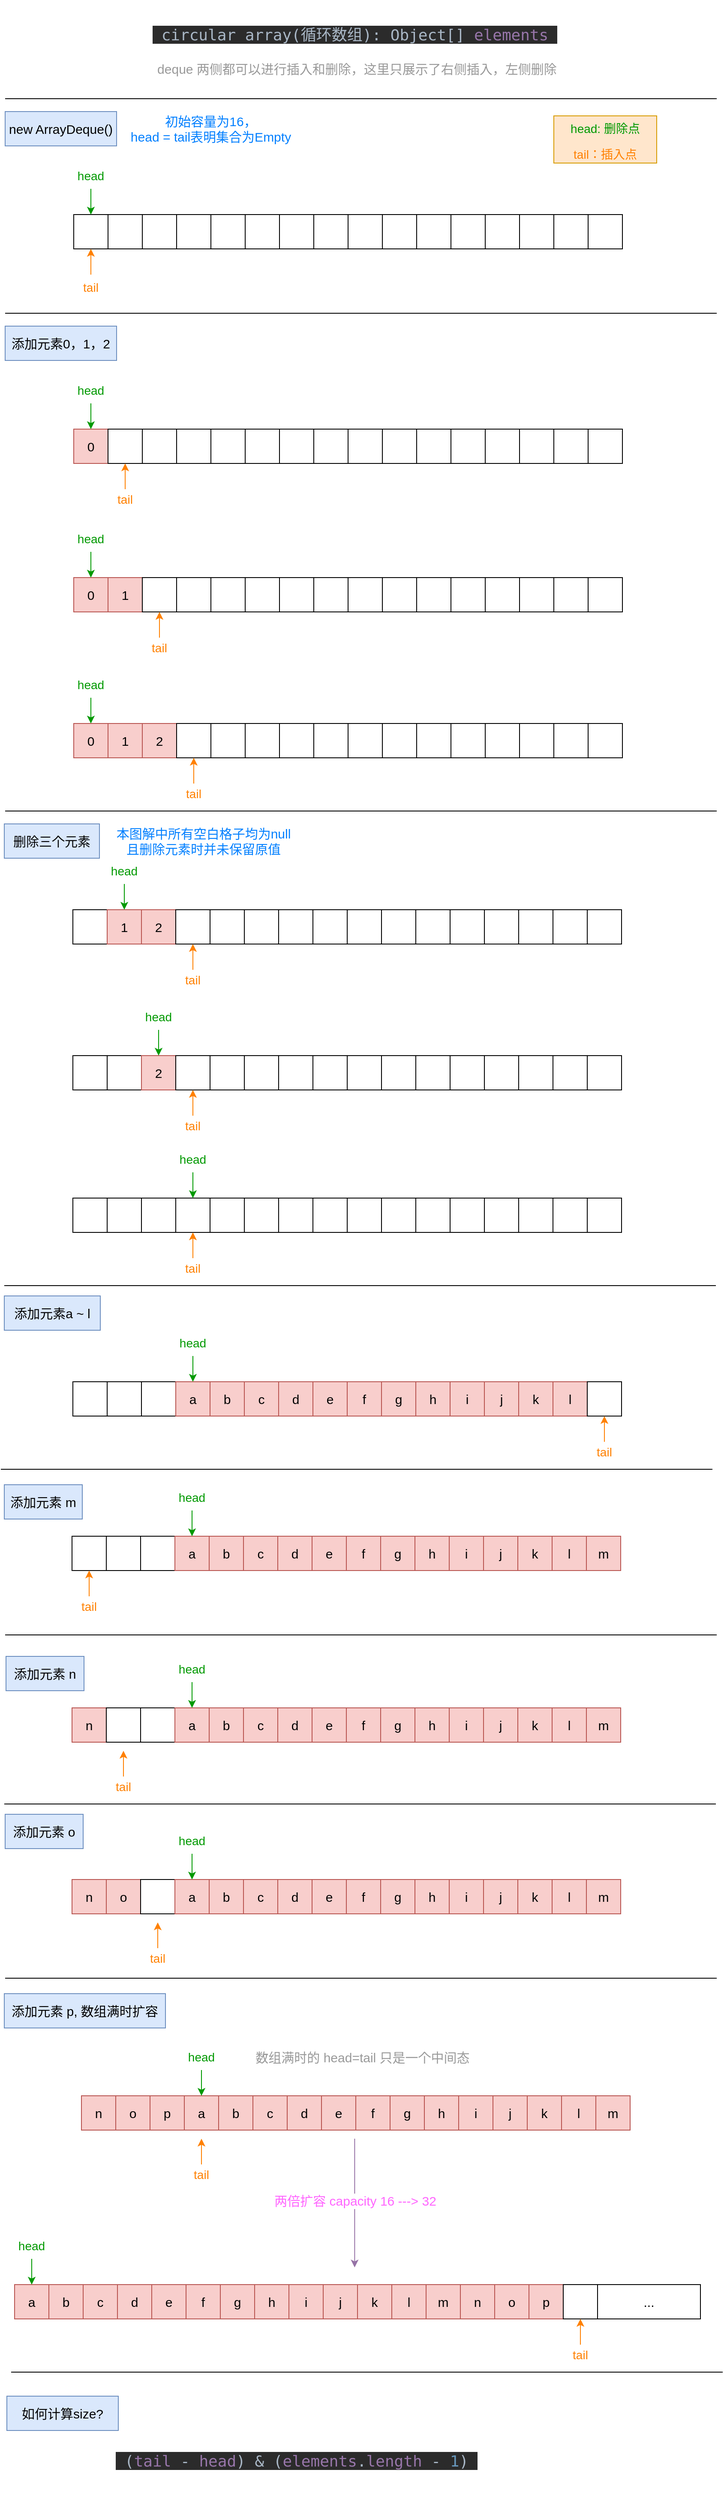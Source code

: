 <mxfile>
    <diagram id="H_KzIprwaXjR-_fSG_8s" name="Page-1">
        <mxGraphModel dx="2962" dy="2304" grid="0" gridSize="10" guides="1" tooltips="1" connect="1" arrows="1" fold="1" page="0" pageScale="1" pageWidth="850" pageHeight="1100" background="#ffffff" math="0" shadow="0">
            <root>
                <mxCell id="0"/>
                <mxCell id="1" parent="0"/>
                <mxCell id="34" value="" style="rounded=0;whiteSpace=wrap;html=1;fontSize=15;fillColor=#ffe6cc;strokeColor=#d79b00;" parent="1" vertex="1">
                    <mxGeometry x="-200" y="-995" width="120" height="55" as="geometry"/>
                </mxCell>
                <mxCell id="4" value="&lt;pre style=&quot;background-color: rgb(43, 43, 43); color: rgb(169, 183, 198); font-family: &amp;quot;JetBrains Mono&amp;quot;, monospace; font-size: 18px;&quot;&gt; circular array(循环数组): Object[] &lt;span style=&quot;color: rgb(152, 118, 170); font-size: 18px;&quot;&gt;elements &lt;/span&gt;&lt;/pre&gt;" style="text;html=1;strokeColor=none;fillColor=none;align=center;verticalAlign=middle;whiteSpace=wrap;rounded=0;fontSize=18;" parent="1" vertex="1">
                    <mxGeometry x="-692" y="-1110" width="520" height="40" as="geometry"/>
                </mxCell>
                <mxCell id="5" value="" style="line;strokeWidth=1;html=1;strokeColor=none;" parent="1" vertex="1">
                    <mxGeometry x="-841" y="-1130" width="830" height="10" as="geometry"/>
                </mxCell>
                <mxCell id="6" value="" style="line;strokeWidth=1;html=1;" parent="1" vertex="1">
                    <mxGeometry x="-840" y="-1020" width="830" height="10" as="geometry"/>
                </mxCell>
                <mxCell id="7" value="new ArrayDeque()" style="rounded=0;whiteSpace=wrap;html=1;fontSize=15;fillColor=#dae8fc;strokeColor=#6c8ebf;" parent="1" vertex="1">
                    <mxGeometry x="-840" y="-1000" width="130" height="40" as="geometry"/>
                </mxCell>
                <mxCell id="8" value="" style="whiteSpace=wrap;html=1;aspect=fixed;fontSize=15;" parent="1" vertex="1">
                    <mxGeometry x="-760" y="-880" width="40" height="40" as="geometry"/>
                </mxCell>
                <mxCell id="9" value="" style="whiteSpace=wrap;html=1;aspect=fixed;fontSize=15;" parent="1" vertex="1">
                    <mxGeometry x="-720" y="-880" width="40" height="40" as="geometry"/>
                </mxCell>
                <mxCell id="10" value="" style="whiteSpace=wrap;html=1;aspect=fixed;fontSize=15;" parent="1" vertex="1">
                    <mxGeometry x="-680" y="-880" width="40" height="40" as="geometry"/>
                </mxCell>
                <mxCell id="11" value="" style="whiteSpace=wrap;html=1;aspect=fixed;fontSize=15;" parent="1" vertex="1">
                    <mxGeometry x="-640" y="-880" width="40" height="40" as="geometry"/>
                </mxCell>
                <mxCell id="12" value="" style="whiteSpace=wrap;html=1;aspect=fixed;fontSize=15;" parent="1" vertex="1">
                    <mxGeometry x="-600" y="-880" width="40" height="40" as="geometry"/>
                </mxCell>
                <mxCell id="13" value="" style="whiteSpace=wrap;html=1;aspect=fixed;fontSize=15;" parent="1" vertex="1">
                    <mxGeometry x="-560" y="-880" width="40" height="40" as="geometry"/>
                </mxCell>
                <mxCell id="14" value="" style="whiteSpace=wrap;html=1;aspect=fixed;fontSize=15;" parent="1" vertex="1">
                    <mxGeometry x="-520" y="-880" width="40" height="40" as="geometry"/>
                </mxCell>
                <mxCell id="15" value="" style="whiteSpace=wrap;html=1;aspect=fixed;fontSize=15;" parent="1" vertex="1">
                    <mxGeometry x="-480" y="-880" width="40" height="40" as="geometry"/>
                </mxCell>
                <mxCell id="16" value="" style="whiteSpace=wrap;html=1;aspect=fixed;fontSize=15;" parent="1" vertex="1">
                    <mxGeometry x="-440" y="-880" width="40" height="40" as="geometry"/>
                </mxCell>
                <mxCell id="17" value="" style="whiteSpace=wrap;html=1;aspect=fixed;fontSize=15;" parent="1" vertex="1">
                    <mxGeometry x="-400" y="-880" width="40" height="40" as="geometry"/>
                </mxCell>
                <mxCell id="18" value="" style="whiteSpace=wrap;html=1;aspect=fixed;fontSize=15;" parent="1" vertex="1">
                    <mxGeometry x="-360" y="-880" width="40" height="40" as="geometry"/>
                </mxCell>
                <mxCell id="19" value="" style="whiteSpace=wrap;html=1;aspect=fixed;fontSize=15;" parent="1" vertex="1">
                    <mxGeometry x="-320" y="-880" width="40" height="40" as="geometry"/>
                </mxCell>
                <mxCell id="20" value="" style="whiteSpace=wrap;html=1;aspect=fixed;fontSize=15;" parent="1" vertex="1">
                    <mxGeometry x="-280" y="-880" width="40" height="40" as="geometry"/>
                </mxCell>
                <mxCell id="21" value="" style="whiteSpace=wrap;html=1;aspect=fixed;fontSize=15;" parent="1" vertex="1">
                    <mxGeometry x="-240" y="-880" width="40" height="40" as="geometry"/>
                </mxCell>
                <mxCell id="22" value="" style="whiteSpace=wrap;html=1;aspect=fixed;fontSize=15;" parent="1" vertex="1">
                    <mxGeometry x="-200" y="-880" width="40" height="40" as="geometry"/>
                </mxCell>
                <mxCell id="23" value="" style="whiteSpace=wrap;html=1;aspect=fixed;fontSize=15;" parent="1" vertex="1">
                    <mxGeometry x="-160" y="-880" width="40" height="40" as="geometry"/>
                </mxCell>
                <mxCell id="27" style="edgeStyle=none;html=1;exitX=0.5;exitY=1;exitDx=0;exitDy=0;entryX=0.5;entryY=0;entryDx=0;entryDy=0;fontSize=15;fontColor=#007FFF;strokeColor=#009900;" parent="1" source="24" target="8" edge="1">
                    <mxGeometry relative="1" as="geometry"/>
                </mxCell>
                <mxCell id="24" value="head" style="text;html=1;align=center;verticalAlign=middle;whiteSpace=wrap;rounded=0;fontSize=14;fontColor=#009900;" parent="1" vertex="1">
                    <mxGeometry x="-770" y="-940" width="60" height="30" as="geometry"/>
                </mxCell>
                <mxCell id="26" value="初始容量为16，&lt;br&gt;head = tail表明集合为Empty" style="text;html=1;strokeColor=none;fillColor=none;align=center;verticalAlign=middle;whiteSpace=wrap;rounded=0;fontSize=15;fontColor=#007FFF;" parent="1" vertex="1">
                    <mxGeometry x="-700" y="-1000" width="200" height="40" as="geometry"/>
                </mxCell>
                <mxCell id="29" style="edgeStyle=none;html=1;exitX=0.5;exitY=0;exitDx=0;exitDy=0;entryX=0.5;entryY=1;entryDx=0;entryDy=0;strokeColor=#FF8000;fontSize=15;fontColor=#FF8000;" parent="1" source="28" target="8" edge="1">
                    <mxGeometry relative="1" as="geometry"/>
                </mxCell>
                <mxCell id="28" value="tail" style="text;html=1;align=center;verticalAlign=middle;whiteSpace=wrap;rounded=0;fontSize=14;fontColor=#FF8000;" parent="1" vertex="1">
                    <mxGeometry x="-770" y="-810" width="60" height="30" as="geometry"/>
                </mxCell>
                <mxCell id="30" value="head: 删除点" style="text;html=1;align=center;verticalAlign=middle;whiteSpace=wrap;rounded=0;fontSize=14;fontColor=#009900;" parent="1" vertex="1">
                    <mxGeometry x="-200" y="-995" width="120" height="30" as="geometry"/>
                </mxCell>
                <mxCell id="31" value="tail：插入点" style="text;html=1;align=center;verticalAlign=middle;whiteSpace=wrap;rounded=0;fontSize=14;fontColor=#FF8000;" parent="1" vertex="1">
                    <mxGeometry x="-200" y="-965" width="120" height="30" as="geometry"/>
                </mxCell>
                <mxCell id="35" value="" style="line;strokeWidth=1;html=1;" parent="1" vertex="1">
                    <mxGeometry x="-840" y="-770" width="830" height="10" as="geometry"/>
                </mxCell>
                <mxCell id="36" value="添加元素0，1，2" style="rounded=0;whiteSpace=wrap;html=1;fontSize=15;fillColor=#dae8fc;strokeColor=#6c8ebf;" parent="1" vertex="1">
                    <mxGeometry x="-840" y="-750" width="130" height="40" as="geometry"/>
                </mxCell>
                <mxCell id="56" value="0" style="whiteSpace=wrap;html=1;aspect=fixed;fontSize=15;fillColor=#f8cecc;strokeColor=#b85450;" parent="1" vertex="1">
                    <mxGeometry x="-760" y="-630" width="40" height="40" as="geometry"/>
                </mxCell>
                <mxCell id="57" value="" style="whiteSpace=wrap;html=1;aspect=fixed;fontSize=15;" parent="1" vertex="1">
                    <mxGeometry x="-720" y="-630" width="40" height="40" as="geometry"/>
                </mxCell>
                <mxCell id="58" value="" style="whiteSpace=wrap;html=1;aspect=fixed;fontSize=15;" parent="1" vertex="1">
                    <mxGeometry x="-680" y="-630" width="40" height="40" as="geometry"/>
                </mxCell>
                <mxCell id="59" value="" style="whiteSpace=wrap;html=1;aspect=fixed;fontSize=15;" parent="1" vertex="1">
                    <mxGeometry x="-640" y="-630" width="40" height="40" as="geometry"/>
                </mxCell>
                <mxCell id="60" value="" style="whiteSpace=wrap;html=1;aspect=fixed;fontSize=15;" parent="1" vertex="1">
                    <mxGeometry x="-600" y="-630" width="40" height="40" as="geometry"/>
                </mxCell>
                <mxCell id="61" value="" style="whiteSpace=wrap;html=1;aspect=fixed;fontSize=15;" parent="1" vertex="1">
                    <mxGeometry x="-560" y="-630" width="40" height="40" as="geometry"/>
                </mxCell>
                <mxCell id="62" value="" style="whiteSpace=wrap;html=1;aspect=fixed;fontSize=15;" parent="1" vertex="1">
                    <mxGeometry x="-520" y="-630" width="40" height="40" as="geometry"/>
                </mxCell>
                <mxCell id="63" value="" style="whiteSpace=wrap;html=1;aspect=fixed;fontSize=15;" parent="1" vertex="1">
                    <mxGeometry x="-480" y="-630" width="40" height="40" as="geometry"/>
                </mxCell>
                <mxCell id="64" value="" style="whiteSpace=wrap;html=1;aspect=fixed;fontSize=15;" parent="1" vertex="1">
                    <mxGeometry x="-440" y="-630" width="40" height="40" as="geometry"/>
                </mxCell>
                <mxCell id="65" value="" style="whiteSpace=wrap;html=1;aspect=fixed;fontSize=15;" parent="1" vertex="1">
                    <mxGeometry x="-400" y="-630" width="40" height="40" as="geometry"/>
                </mxCell>
                <mxCell id="66" value="" style="whiteSpace=wrap;html=1;aspect=fixed;fontSize=15;" parent="1" vertex="1">
                    <mxGeometry x="-360" y="-630" width="40" height="40" as="geometry"/>
                </mxCell>
                <mxCell id="67" value="" style="whiteSpace=wrap;html=1;aspect=fixed;fontSize=15;" parent="1" vertex="1">
                    <mxGeometry x="-320" y="-630" width="40" height="40" as="geometry"/>
                </mxCell>
                <mxCell id="68" value="" style="whiteSpace=wrap;html=1;aspect=fixed;fontSize=15;" parent="1" vertex="1">
                    <mxGeometry x="-280" y="-630" width="40" height="40" as="geometry"/>
                </mxCell>
                <mxCell id="69" value="" style="whiteSpace=wrap;html=1;aspect=fixed;fontSize=15;" parent="1" vertex="1">
                    <mxGeometry x="-240" y="-630" width="40" height="40" as="geometry"/>
                </mxCell>
                <mxCell id="70" value="" style="whiteSpace=wrap;html=1;aspect=fixed;fontSize=15;" parent="1" vertex="1">
                    <mxGeometry x="-200" y="-630" width="40" height="40" as="geometry"/>
                </mxCell>
                <mxCell id="71" value="" style="whiteSpace=wrap;html=1;aspect=fixed;fontSize=15;" parent="1" vertex="1">
                    <mxGeometry x="-160" y="-630" width="40" height="40" as="geometry"/>
                </mxCell>
                <mxCell id="72" style="edgeStyle=none;html=1;exitX=0.5;exitY=1;exitDx=0;exitDy=0;entryX=0.5;entryY=0;entryDx=0;entryDy=0;fontSize=15;fontColor=#007FFF;strokeColor=#009900;" parent="1" source="73" target="56" edge="1">
                    <mxGeometry relative="1" as="geometry"/>
                </mxCell>
                <mxCell id="73" value="head" style="text;html=1;align=center;verticalAlign=middle;whiteSpace=wrap;rounded=0;fontSize=14;fontColor=#009900;" parent="1" vertex="1">
                    <mxGeometry x="-770" y="-690" width="60" height="30" as="geometry"/>
                </mxCell>
                <mxCell id="76" value="0" style="whiteSpace=wrap;html=1;aspect=fixed;fontSize=15;fillColor=#f8cecc;strokeColor=#b85450;" parent="1" vertex="1">
                    <mxGeometry x="-760" y="-457" width="40" height="40" as="geometry"/>
                </mxCell>
                <mxCell id="77" value="1" style="whiteSpace=wrap;html=1;aspect=fixed;fontSize=15;fillColor=#f8cecc;strokeColor=#b85450;" parent="1" vertex="1">
                    <mxGeometry x="-720" y="-457" width="40" height="40" as="geometry"/>
                </mxCell>
                <mxCell id="78" value="" style="whiteSpace=wrap;html=1;aspect=fixed;fontSize=15;" parent="1" vertex="1">
                    <mxGeometry x="-680" y="-457" width="40" height="40" as="geometry"/>
                </mxCell>
                <mxCell id="79" value="" style="whiteSpace=wrap;html=1;aspect=fixed;fontSize=15;" parent="1" vertex="1">
                    <mxGeometry x="-640" y="-457" width="40" height="40" as="geometry"/>
                </mxCell>
                <mxCell id="80" value="" style="whiteSpace=wrap;html=1;aspect=fixed;fontSize=15;" parent="1" vertex="1">
                    <mxGeometry x="-600" y="-457" width="40" height="40" as="geometry"/>
                </mxCell>
                <mxCell id="81" value="" style="whiteSpace=wrap;html=1;aspect=fixed;fontSize=15;" parent="1" vertex="1">
                    <mxGeometry x="-560" y="-457" width="40" height="40" as="geometry"/>
                </mxCell>
                <mxCell id="82" value="" style="whiteSpace=wrap;html=1;aspect=fixed;fontSize=15;" parent="1" vertex="1">
                    <mxGeometry x="-520" y="-457" width="40" height="40" as="geometry"/>
                </mxCell>
                <mxCell id="83" value="" style="whiteSpace=wrap;html=1;aspect=fixed;fontSize=15;" parent="1" vertex="1">
                    <mxGeometry x="-480" y="-457" width="40" height="40" as="geometry"/>
                </mxCell>
                <mxCell id="84" value="" style="whiteSpace=wrap;html=1;aspect=fixed;fontSize=15;" parent="1" vertex="1">
                    <mxGeometry x="-440" y="-457" width="40" height="40" as="geometry"/>
                </mxCell>
                <mxCell id="85" value="" style="whiteSpace=wrap;html=1;aspect=fixed;fontSize=15;" parent="1" vertex="1">
                    <mxGeometry x="-400" y="-457" width="40" height="40" as="geometry"/>
                </mxCell>
                <mxCell id="86" value="" style="whiteSpace=wrap;html=1;aspect=fixed;fontSize=15;" parent="1" vertex="1">
                    <mxGeometry x="-360" y="-457" width="40" height="40" as="geometry"/>
                </mxCell>
                <mxCell id="87" value="" style="whiteSpace=wrap;html=1;aspect=fixed;fontSize=15;" parent="1" vertex="1">
                    <mxGeometry x="-320" y="-457" width="40" height="40" as="geometry"/>
                </mxCell>
                <mxCell id="88" value="" style="whiteSpace=wrap;html=1;aspect=fixed;fontSize=15;" parent="1" vertex="1">
                    <mxGeometry x="-280" y="-457" width="40" height="40" as="geometry"/>
                </mxCell>
                <mxCell id="89" value="" style="whiteSpace=wrap;html=1;aspect=fixed;fontSize=15;" parent="1" vertex="1">
                    <mxGeometry x="-240" y="-457" width="40" height="40" as="geometry"/>
                </mxCell>
                <mxCell id="90" value="" style="whiteSpace=wrap;html=1;aspect=fixed;fontSize=15;" parent="1" vertex="1">
                    <mxGeometry x="-200" y="-457" width="40" height="40" as="geometry"/>
                </mxCell>
                <mxCell id="91" value="" style="whiteSpace=wrap;html=1;aspect=fixed;fontSize=15;" parent="1" vertex="1">
                    <mxGeometry x="-160" y="-457" width="40" height="40" as="geometry"/>
                </mxCell>
                <mxCell id="92" style="edgeStyle=none;html=1;exitX=0.5;exitY=1;exitDx=0;exitDy=0;entryX=0.5;entryY=0;entryDx=0;entryDy=0;fontSize=15;fontColor=#007FFF;strokeColor=#009900;" parent="1" source="93" target="76" edge="1">
                    <mxGeometry relative="1" as="geometry"/>
                </mxCell>
                <mxCell id="93" value="head" style="text;html=1;align=center;verticalAlign=middle;whiteSpace=wrap;rounded=0;fontSize=14;fontColor=#009900;" parent="1" vertex="1">
                    <mxGeometry x="-770" y="-517" width="60" height="30" as="geometry"/>
                </mxCell>
                <mxCell id="96" value="0" style="whiteSpace=wrap;html=1;aspect=fixed;fontSize=15;fillColor=#f8cecc;strokeColor=#b85450;" parent="1" vertex="1">
                    <mxGeometry x="-760" y="-287" width="40" height="40" as="geometry"/>
                </mxCell>
                <mxCell id="97" value="1" style="whiteSpace=wrap;html=1;aspect=fixed;fontSize=15;fillColor=#f8cecc;strokeColor=#b85450;" parent="1" vertex="1">
                    <mxGeometry x="-720" y="-287" width="40" height="40" as="geometry"/>
                </mxCell>
                <mxCell id="98" value="2" style="whiteSpace=wrap;html=1;aspect=fixed;fontSize=15;fillColor=#f8cecc;strokeColor=#b85450;" parent="1" vertex="1">
                    <mxGeometry x="-680" y="-287" width="40" height="40" as="geometry"/>
                </mxCell>
                <mxCell id="99" value="" style="whiteSpace=wrap;html=1;aspect=fixed;fontSize=15;" parent="1" vertex="1">
                    <mxGeometry x="-640" y="-287" width="40" height="40" as="geometry"/>
                </mxCell>
                <mxCell id="100" value="" style="whiteSpace=wrap;html=1;aspect=fixed;fontSize=15;" parent="1" vertex="1">
                    <mxGeometry x="-600" y="-287" width="40" height="40" as="geometry"/>
                </mxCell>
                <mxCell id="101" value="" style="whiteSpace=wrap;html=1;aspect=fixed;fontSize=15;" parent="1" vertex="1">
                    <mxGeometry x="-560" y="-287" width="40" height="40" as="geometry"/>
                </mxCell>
                <mxCell id="102" value="" style="whiteSpace=wrap;html=1;aspect=fixed;fontSize=15;" parent="1" vertex="1">
                    <mxGeometry x="-520" y="-287" width="40" height="40" as="geometry"/>
                </mxCell>
                <mxCell id="103" value="" style="whiteSpace=wrap;html=1;aspect=fixed;fontSize=15;" parent="1" vertex="1">
                    <mxGeometry x="-480" y="-287" width="40" height="40" as="geometry"/>
                </mxCell>
                <mxCell id="104" value="" style="whiteSpace=wrap;html=1;aspect=fixed;fontSize=15;" parent="1" vertex="1">
                    <mxGeometry x="-440" y="-287" width="40" height="40" as="geometry"/>
                </mxCell>
                <mxCell id="105" value="" style="whiteSpace=wrap;html=1;aspect=fixed;fontSize=15;" parent="1" vertex="1">
                    <mxGeometry x="-400" y="-287" width="40" height="40" as="geometry"/>
                </mxCell>
                <mxCell id="106" value="" style="whiteSpace=wrap;html=1;aspect=fixed;fontSize=15;" parent="1" vertex="1">
                    <mxGeometry x="-360" y="-287" width="40" height="40" as="geometry"/>
                </mxCell>
                <mxCell id="107" value="" style="whiteSpace=wrap;html=1;aspect=fixed;fontSize=15;" parent="1" vertex="1">
                    <mxGeometry x="-320" y="-287" width="40" height="40" as="geometry"/>
                </mxCell>
                <mxCell id="108" value="" style="whiteSpace=wrap;html=1;aspect=fixed;fontSize=15;" parent="1" vertex="1">
                    <mxGeometry x="-280" y="-287" width="40" height="40" as="geometry"/>
                </mxCell>
                <mxCell id="109" value="" style="whiteSpace=wrap;html=1;aspect=fixed;fontSize=15;" parent="1" vertex="1">
                    <mxGeometry x="-240" y="-287" width="40" height="40" as="geometry"/>
                </mxCell>
                <mxCell id="110" value="" style="whiteSpace=wrap;html=1;aspect=fixed;fontSize=15;" parent="1" vertex="1">
                    <mxGeometry x="-200" y="-287" width="40" height="40" as="geometry"/>
                </mxCell>
                <mxCell id="111" value="" style="whiteSpace=wrap;html=1;aspect=fixed;fontSize=15;" parent="1" vertex="1">
                    <mxGeometry x="-160" y="-287" width="40" height="40" as="geometry"/>
                </mxCell>
                <mxCell id="112" style="edgeStyle=none;html=1;exitX=0.5;exitY=1;exitDx=0;exitDy=0;entryX=0.5;entryY=0;entryDx=0;entryDy=0;fontSize=15;fontColor=#007FFF;strokeColor=#009900;" parent="1" source="113" target="96" edge="1">
                    <mxGeometry relative="1" as="geometry"/>
                </mxCell>
                <mxCell id="113" value="head" style="text;html=1;align=center;verticalAlign=middle;whiteSpace=wrap;rounded=0;fontSize=14;fontColor=#009900;" parent="1" vertex="1">
                    <mxGeometry x="-770" y="-347" width="60" height="30" as="geometry"/>
                </mxCell>
                <mxCell id="114" style="edgeStyle=none;html=1;exitX=0.5;exitY=0;exitDx=0;exitDy=0;entryX=0.5;entryY=1;entryDx=0;entryDy=0;strokeColor=#FF8000;fontSize=15;fontColor=#FF8000;" parent="1" edge="1">
                    <mxGeometry relative="1" as="geometry">
                        <mxPoint x="-620" y="-217.0" as="sourcePoint"/>
                        <mxPoint x="-620" y="-247.0" as="targetPoint"/>
                    </mxGeometry>
                </mxCell>
                <mxCell id="115" value="tail" style="text;html=1;align=center;verticalAlign=middle;whiteSpace=wrap;rounded=0;fontSize=14;fontColor=#FF8000;" parent="1" vertex="1">
                    <mxGeometry x="-650" y="-220" width="60" height="30" as="geometry"/>
                </mxCell>
                <mxCell id="116" style="edgeStyle=none;html=1;exitX=0.5;exitY=0;exitDx=0;exitDy=0;entryX=0.5;entryY=1;entryDx=0;entryDy=0;strokeColor=#FF8000;fontSize=15;fontColor=#FF8000;" parent="1" edge="1">
                    <mxGeometry relative="1" as="geometry">
                        <mxPoint x="-660" y="-387.0" as="sourcePoint"/>
                        <mxPoint x="-660" y="-417.0" as="targetPoint"/>
                    </mxGeometry>
                </mxCell>
                <mxCell id="117" value="tail" style="text;html=1;align=center;verticalAlign=middle;whiteSpace=wrap;rounded=0;fontSize=14;fontColor=#FF8000;" parent="1" vertex="1">
                    <mxGeometry x="-690" y="-390" width="60" height="30" as="geometry"/>
                </mxCell>
                <mxCell id="118" style="edgeStyle=none;html=1;exitX=0.5;exitY=0;exitDx=0;exitDy=0;entryX=0.5;entryY=1;entryDx=0;entryDy=0;strokeColor=#FF8000;fontSize=15;fontColor=#FF8000;" parent="1" edge="1">
                    <mxGeometry relative="1" as="geometry">
                        <mxPoint x="-700" y="-560.0" as="sourcePoint"/>
                        <mxPoint x="-700" y="-590.0" as="targetPoint"/>
                    </mxGeometry>
                </mxCell>
                <mxCell id="119" value="tail" style="text;html=1;align=center;verticalAlign=middle;whiteSpace=wrap;rounded=0;fontSize=14;fontColor=#FF8000;" parent="1" vertex="1">
                    <mxGeometry x="-730" y="-563" width="60" height="30" as="geometry"/>
                </mxCell>
                <mxCell id="120" value="" style="line;strokeWidth=1;html=1;" parent="1" vertex="1">
                    <mxGeometry x="-840" y="-190" width="830" height="10" as="geometry"/>
                </mxCell>
                <mxCell id="122" value="" style="whiteSpace=wrap;html=1;aspect=fixed;fontSize=15;" parent="1" vertex="1">
                    <mxGeometry x="-761" y="-70" width="40" height="40" as="geometry"/>
                </mxCell>
                <mxCell id="123" value="1" style="whiteSpace=wrap;html=1;aspect=fixed;fontSize=15;fillColor=#f8cecc;strokeColor=#b85450;" parent="1" vertex="1">
                    <mxGeometry x="-721" y="-70" width="40" height="40" as="geometry"/>
                </mxCell>
                <mxCell id="124" value="2" style="whiteSpace=wrap;html=1;aspect=fixed;fontSize=15;fillColor=#f8cecc;strokeColor=#b85450;" parent="1" vertex="1">
                    <mxGeometry x="-681" y="-70" width="40" height="40" as="geometry"/>
                </mxCell>
                <mxCell id="125" value="" style="whiteSpace=wrap;html=1;aspect=fixed;fontSize=15;" parent="1" vertex="1">
                    <mxGeometry x="-641" y="-70" width="40" height="40" as="geometry"/>
                </mxCell>
                <mxCell id="126" value="" style="whiteSpace=wrap;html=1;aspect=fixed;fontSize=15;" parent="1" vertex="1">
                    <mxGeometry x="-601" y="-70" width="40" height="40" as="geometry"/>
                </mxCell>
                <mxCell id="127" value="" style="whiteSpace=wrap;html=1;aspect=fixed;fontSize=15;" parent="1" vertex="1">
                    <mxGeometry x="-561" y="-70" width="40" height="40" as="geometry"/>
                </mxCell>
                <mxCell id="128" value="" style="whiteSpace=wrap;html=1;aspect=fixed;fontSize=15;" parent="1" vertex="1">
                    <mxGeometry x="-521" y="-70" width="40" height="40" as="geometry"/>
                </mxCell>
                <mxCell id="129" value="" style="whiteSpace=wrap;html=1;aspect=fixed;fontSize=15;" parent="1" vertex="1">
                    <mxGeometry x="-481" y="-70" width="40" height="40" as="geometry"/>
                </mxCell>
                <mxCell id="130" value="" style="whiteSpace=wrap;html=1;aspect=fixed;fontSize=15;" parent="1" vertex="1">
                    <mxGeometry x="-441" y="-70" width="40" height="40" as="geometry"/>
                </mxCell>
                <mxCell id="131" value="" style="whiteSpace=wrap;html=1;aspect=fixed;fontSize=15;" parent="1" vertex="1">
                    <mxGeometry x="-401" y="-70" width="40" height="40" as="geometry"/>
                </mxCell>
                <mxCell id="132" value="" style="whiteSpace=wrap;html=1;aspect=fixed;fontSize=15;" parent="1" vertex="1">
                    <mxGeometry x="-361" y="-70" width="40" height="40" as="geometry"/>
                </mxCell>
                <mxCell id="133" value="" style="whiteSpace=wrap;html=1;aspect=fixed;fontSize=15;" parent="1" vertex="1">
                    <mxGeometry x="-321" y="-70" width="40" height="40" as="geometry"/>
                </mxCell>
                <mxCell id="134" value="" style="whiteSpace=wrap;html=1;aspect=fixed;fontSize=15;" parent="1" vertex="1">
                    <mxGeometry x="-281" y="-70" width="40" height="40" as="geometry"/>
                </mxCell>
                <mxCell id="135" value="" style="whiteSpace=wrap;html=1;aspect=fixed;fontSize=15;" parent="1" vertex="1">
                    <mxGeometry x="-241" y="-70" width="40" height="40" as="geometry"/>
                </mxCell>
                <mxCell id="136" value="" style="whiteSpace=wrap;html=1;aspect=fixed;fontSize=15;" parent="1" vertex="1">
                    <mxGeometry x="-201" y="-70" width="40" height="40" as="geometry"/>
                </mxCell>
                <mxCell id="137" value="" style="whiteSpace=wrap;html=1;aspect=fixed;fontSize=15;" parent="1" vertex="1">
                    <mxGeometry x="-161" y="-70" width="40" height="40" as="geometry"/>
                </mxCell>
                <mxCell id="138" style="edgeStyle=none;html=1;exitX=0.5;exitY=1;exitDx=0;exitDy=0;entryX=0.5;entryY=0;entryDx=0;entryDy=0;fontSize=15;fontColor=#007FFF;strokeColor=#009900;" parent="1" source="139" edge="1">
                    <mxGeometry relative="1" as="geometry">
                        <mxPoint x="-701" y="-70" as="targetPoint"/>
                    </mxGeometry>
                </mxCell>
                <mxCell id="139" value="head" style="text;html=1;align=center;verticalAlign=middle;whiteSpace=wrap;rounded=0;fontSize=14;fontColor=#009900;" parent="1" vertex="1">
                    <mxGeometry x="-731" y="-130" width="60" height="30" as="geometry"/>
                </mxCell>
                <mxCell id="140" style="edgeStyle=none;html=1;exitX=0.5;exitY=0;exitDx=0;exitDy=0;entryX=0.5;entryY=1;entryDx=0;entryDy=0;strokeColor=#FF8000;fontSize=15;fontColor=#FF8000;" parent="1" edge="1">
                    <mxGeometry relative="1" as="geometry">
                        <mxPoint x="-621" y="-4.547e-13" as="sourcePoint"/>
                        <mxPoint x="-621" y="-30.0" as="targetPoint"/>
                    </mxGeometry>
                </mxCell>
                <mxCell id="141" value="tail" style="text;html=1;align=center;verticalAlign=middle;whiteSpace=wrap;rounded=0;fontSize=14;fontColor=#FF8000;" parent="1" vertex="1">
                    <mxGeometry x="-651" y="-3" width="60" height="30" as="geometry"/>
                </mxCell>
                <mxCell id="142" value="" style="whiteSpace=wrap;html=1;aspect=fixed;fontSize=15;" parent="1" vertex="1">
                    <mxGeometry x="-761" y="100" width="40" height="40" as="geometry"/>
                </mxCell>
                <mxCell id="143" value="" style="whiteSpace=wrap;html=1;aspect=fixed;fontSize=15;" parent="1" vertex="1">
                    <mxGeometry x="-721" y="100" width="40" height="40" as="geometry"/>
                </mxCell>
                <mxCell id="144" value="2" style="whiteSpace=wrap;html=1;aspect=fixed;fontSize=15;fillColor=#f8cecc;strokeColor=#b85450;" parent="1" vertex="1">
                    <mxGeometry x="-681" y="100" width="40" height="40" as="geometry"/>
                </mxCell>
                <mxCell id="145" value="" style="whiteSpace=wrap;html=1;aspect=fixed;fontSize=15;" parent="1" vertex="1">
                    <mxGeometry x="-641" y="100" width="40" height="40" as="geometry"/>
                </mxCell>
                <mxCell id="146" value="" style="whiteSpace=wrap;html=1;aspect=fixed;fontSize=15;" parent="1" vertex="1">
                    <mxGeometry x="-601" y="100" width="40" height="40" as="geometry"/>
                </mxCell>
                <mxCell id="147" value="" style="whiteSpace=wrap;html=1;aspect=fixed;fontSize=15;" parent="1" vertex="1">
                    <mxGeometry x="-561" y="100" width="40" height="40" as="geometry"/>
                </mxCell>
                <mxCell id="148" value="" style="whiteSpace=wrap;html=1;aspect=fixed;fontSize=15;" parent="1" vertex="1">
                    <mxGeometry x="-521" y="100" width="40" height="40" as="geometry"/>
                </mxCell>
                <mxCell id="149" value="" style="whiteSpace=wrap;html=1;aspect=fixed;fontSize=15;" parent="1" vertex="1">
                    <mxGeometry x="-481" y="100" width="40" height="40" as="geometry"/>
                </mxCell>
                <mxCell id="150" value="" style="whiteSpace=wrap;html=1;aspect=fixed;fontSize=15;" parent="1" vertex="1">
                    <mxGeometry x="-441" y="100" width="40" height="40" as="geometry"/>
                </mxCell>
                <mxCell id="151" value="" style="whiteSpace=wrap;html=1;aspect=fixed;fontSize=15;" parent="1" vertex="1">
                    <mxGeometry x="-401" y="100" width="40" height="40" as="geometry"/>
                </mxCell>
                <mxCell id="152" value="" style="whiteSpace=wrap;html=1;aspect=fixed;fontSize=15;" parent="1" vertex="1">
                    <mxGeometry x="-361" y="100" width="40" height="40" as="geometry"/>
                </mxCell>
                <mxCell id="153" value="" style="whiteSpace=wrap;html=1;aspect=fixed;fontSize=15;" parent="1" vertex="1">
                    <mxGeometry x="-321" y="100" width="40" height="40" as="geometry"/>
                </mxCell>
                <mxCell id="154" value="" style="whiteSpace=wrap;html=1;aspect=fixed;fontSize=15;" parent="1" vertex="1">
                    <mxGeometry x="-281" y="100" width="40" height="40" as="geometry"/>
                </mxCell>
                <mxCell id="155" value="" style="whiteSpace=wrap;html=1;aspect=fixed;fontSize=15;" parent="1" vertex="1">
                    <mxGeometry x="-241" y="100" width="40" height="40" as="geometry"/>
                </mxCell>
                <mxCell id="156" value="" style="whiteSpace=wrap;html=1;aspect=fixed;fontSize=15;" parent="1" vertex="1">
                    <mxGeometry x="-201" y="100" width="40" height="40" as="geometry"/>
                </mxCell>
                <mxCell id="157" value="" style="whiteSpace=wrap;html=1;aspect=fixed;fontSize=15;" parent="1" vertex="1">
                    <mxGeometry x="-161" y="100" width="40" height="40" as="geometry"/>
                </mxCell>
                <mxCell id="158" style="edgeStyle=none;html=1;exitX=0.5;exitY=1;exitDx=0;exitDy=0;entryX=0.5;entryY=0;entryDx=0;entryDy=0;fontSize=15;fontColor=#007FFF;strokeColor=#009900;" parent="1" source="159" edge="1">
                    <mxGeometry relative="1" as="geometry">
                        <mxPoint x="-661" y="100" as="targetPoint"/>
                    </mxGeometry>
                </mxCell>
                <mxCell id="159" value="head" style="text;html=1;align=center;verticalAlign=middle;whiteSpace=wrap;rounded=0;fontSize=14;fontColor=#009900;" parent="1" vertex="1">
                    <mxGeometry x="-691" y="40" width="60" height="30" as="geometry"/>
                </mxCell>
                <mxCell id="160" style="edgeStyle=none;html=1;exitX=0.5;exitY=0;exitDx=0;exitDy=0;entryX=0.5;entryY=1;entryDx=0;entryDy=0;strokeColor=#FF8000;fontSize=15;fontColor=#FF8000;" parent="1" edge="1">
                    <mxGeometry relative="1" as="geometry">
                        <mxPoint x="-621" y="170.0" as="sourcePoint"/>
                        <mxPoint x="-621" y="140.0" as="targetPoint"/>
                    </mxGeometry>
                </mxCell>
                <mxCell id="161" value="tail" style="text;html=1;align=center;verticalAlign=middle;whiteSpace=wrap;rounded=0;fontSize=14;fontColor=#FF8000;" parent="1" vertex="1">
                    <mxGeometry x="-651" y="167" width="60" height="30" as="geometry"/>
                </mxCell>
                <mxCell id="162" value="" style="whiteSpace=wrap;html=1;aspect=fixed;fontSize=15;" parent="1" vertex="1">
                    <mxGeometry x="-761" y="266" width="40" height="40" as="geometry"/>
                </mxCell>
                <mxCell id="163" value="" style="whiteSpace=wrap;html=1;aspect=fixed;fontSize=15;" parent="1" vertex="1">
                    <mxGeometry x="-721" y="266" width="40" height="40" as="geometry"/>
                </mxCell>
                <mxCell id="164" value="" style="whiteSpace=wrap;html=1;aspect=fixed;fontSize=15;" parent="1" vertex="1">
                    <mxGeometry x="-681" y="266" width="40" height="40" as="geometry"/>
                </mxCell>
                <mxCell id="165" value="" style="whiteSpace=wrap;html=1;aspect=fixed;fontSize=15;" parent="1" vertex="1">
                    <mxGeometry x="-641" y="266" width="40" height="40" as="geometry"/>
                </mxCell>
                <mxCell id="166" value="" style="whiteSpace=wrap;html=1;aspect=fixed;fontSize=15;" parent="1" vertex="1">
                    <mxGeometry x="-601" y="266" width="40" height="40" as="geometry"/>
                </mxCell>
                <mxCell id="167" value="" style="whiteSpace=wrap;html=1;aspect=fixed;fontSize=15;" parent="1" vertex="1">
                    <mxGeometry x="-561" y="266" width="40" height="40" as="geometry"/>
                </mxCell>
                <mxCell id="168" value="" style="whiteSpace=wrap;html=1;aspect=fixed;fontSize=15;" parent="1" vertex="1">
                    <mxGeometry x="-521" y="266" width="40" height="40" as="geometry"/>
                </mxCell>
                <mxCell id="169" value="" style="whiteSpace=wrap;html=1;aspect=fixed;fontSize=15;" parent="1" vertex="1">
                    <mxGeometry x="-481" y="266" width="40" height="40" as="geometry"/>
                </mxCell>
                <mxCell id="170" value="" style="whiteSpace=wrap;html=1;aspect=fixed;fontSize=15;" parent="1" vertex="1">
                    <mxGeometry x="-441" y="266" width="40" height="40" as="geometry"/>
                </mxCell>
                <mxCell id="171" value="" style="whiteSpace=wrap;html=1;aspect=fixed;fontSize=15;" parent="1" vertex="1">
                    <mxGeometry x="-401" y="266" width="40" height="40" as="geometry"/>
                </mxCell>
                <mxCell id="172" value="" style="whiteSpace=wrap;html=1;aspect=fixed;fontSize=15;" parent="1" vertex="1">
                    <mxGeometry x="-361" y="266" width="40" height="40" as="geometry"/>
                </mxCell>
                <mxCell id="173" value="" style="whiteSpace=wrap;html=1;aspect=fixed;fontSize=15;" parent="1" vertex="1">
                    <mxGeometry x="-321" y="266" width="40" height="40" as="geometry"/>
                </mxCell>
                <mxCell id="174" value="" style="whiteSpace=wrap;html=1;aspect=fixed;fontSize=15;" parent="1" vertex="1">
                    <mxGeometry x="-281" y="266" width="40" height="40" as="geometry"/>
                </mxCell>
                <mxCell id="175" value="" style="whiteSpace=wrap;html=1;aspect=fixed;fontSize=15;" parent="1" vertex="1">
                    <mxGeometry x="-241" y="266" width="40" height="40" as="geometry"/>
                </mxCell>
                <mxCell id="176" value="" style="whiteSpace=wrap;html=1;aspect=fixed;fontSize=15;" parent="1" vertex="1">
                    <mxGeometry x="-201" y="266" width="40" height="40" as="geometry"/>
                </mxCell>
                <mxCell id="177" value="" style="whiteSpace=wrap;html=1;aspect=fixed;fontSize=15;" parent="1" vertex="1">
                    <mxGeometry x="-161" y="266" width="40" height="40" as="geometry"/>
                </mxCell>
                <mxCell id="178" style="edgeStyle=none;html=1;exitX=0.5;exitY=1;exitDx=0;exitDy=0;entryX=0.5;entryY=0;entryDx=0;entryDy=0;fontSize=15;fontColor=#007FFF;strokeColor=#009900;" parent="1" source="179" edge="1">
                    <mxGeometry relative="1" as="geometry">
                        <mxPoint x="-621" y="266" as="targetPoint"/>
                    </mxGeometry>
                </mxCell>
                <mxCell id="179" value="head" style="text;html=1;align=center;verticalAlign=middle;whiteSpace=wrap;rounded=0;fontSize=14;fontColor=#009900;" parent="1" vertex="1">
                    <mxGeometry x="-651" y="206" width="60" height="30" as="geometry"/>
                </mxCell>
                <mxCell id="180" style="edgeStyle=none;html=1;exitX=0.5;exitY=0;exitDx=0;exitDy=0;entryX=0.5;entryY=1;entryDx=0;entryDy=0;strokeColor=#FF8000;fontSize=15;fontColor=#FF8000;" parent="1" edge="1">
                    <mxGeometry relative="1" as="geometry">
                        <mxPoint x="-621" y="336.0" as="sourcePoint"/>
                        <mxPoint x="-621" y="306.0" as="targetPoint"/>
                    </mxGeometry>
                </mxCell>
                <mxCell id="181" value="tail" style="text;html=1;align=center;verticalAlign=middle;whiteSpace=wrap;rounded=0;fontSize=14;fontColor=#FF8000;" parent="1" vertex="1">
                    <mxGeometry x="-651" y="333" width="60" height="30" as="geometry"/>
                </mxCell>
                <mxCell id="182" value="" style="line;strokeWidth=1;html=1;" parent="1" vertex="1">
                    <mxGeometry x="-841" y="363" width="830" height="10" as="geometry"/>
                </mxCell>
                <mxCell id="184" value="" style="whiteSpace=wrap;html=1;aspect=fixed;fontSize=15;" parent="1" vertex="1">
                    <mxGeometry x="-761" y="480" width="40" height="40" as="geometry"/>
                </mxCell>
                <mxCell id="185" value="" style="whiteSpace=wrap;html=1;aspect=fixed;fontSize=15;" parent="1" vertex="1">
                    <mxGeometry x="-721" y="480" width="40" height="40" as="geometry"/>
                </mxCell>
                <mxCell id="186" value="" style="whiteSpace=wrap;html=1;aspect=fixed;fontSize=15;" parent="1" vertex="1">
                    <mxGeometry x="-681" y="480" width="40" height="40" as="geometry"/>
                </mxCell>
                <mxCell id="187" value="a" style="whiteSpace=wrap;html=1;aspect=fixed;fontSize=15;fillColor=#f8cecc;strokeColor=#b85450;" parent="1" vertex="1">
                    <mxGeometry x="-641" y="480" width="40" height="40" as="geometry"/>
                </mxCell>
                <mxCell id="188" value="b" style="whiteSpace=wrap;html=1;aspect=fixed;fontSize=15;fillColor=#f8cecc;strokeColor=#b85450;" parent="1" vertex="1">
                    <mxGeometry x="-601" y="480" width="40" height="40" as="geometry"/>
                </mxCell>
                <mxCell id="189" value="c" style="whiteSpace=wrap;html=1;aspect=fixed;fontSize=15;fillColor=#f8cecc;strokeColor=#b85450;" parent="1" vertex="1">
                    <mxGeometry x="-561" y="480" width="40" height="40" as="geometry"/>
                </mxCell>
                <mxCell id="190" value="d" style="whiteSpace=wrap;html=1;aspect=fixed;fontSize=15;fillColor=#f8cecc;strokeColor=#b85450;" parent="1" vertex="1">
                    <mxGeometry x="-521" y="480" width="40" height="40" as="geometry"/>
                </mxCell>
                <mxCell id="191" value="e" style="whiteSpace=wrap;html=1;aspect=fixed;fontSize=15;fillColor=#f8cecc;strokeColor=#b85450;" parent="1" vertex="1">
                    <mxGeometry x="-481" y="480" width="40" height="40" as="geometry"/>
                </mxCell>
                <mxCell id="192" value="f" style="whiteSpace=wrap;html=1;aspect=fixed;fontSize=15;fillColor=#f8cecc;strokeColor=#b85450;" parent="1" vertex="1">
                    <mxGeometry x="-441" y="480" width="40" height="40" as="geometry"/>
                </mxCell>
                <mxCell id="193" value="g" style="whiteSpace=wrap;html=1;aspect=fixed;fontSize=15;fillColor=#f8cecc;strokeColor=#b85450;" parent="1" vertex="1">
                    <mxGeometry x="-401" y="480" width="40" height="40" as="geometry"/>
                </mxCell>
                <mxCell id="194" value="h" style="whiteSpace=wrap;html=1;aspect=fixed;fontSize=15;fillColor=#f8cecc;strokeColor=#b85450;" parent="1" vertex="1">
                    <mxGeometry x="-361" y="480" width="40" height="40" as="geometry"/>
                </mxCell>
                <mxCell id="195" value="i" style="whiteSpace=wrap;html=1;aspect=fixed;fontSize=15;fillColor=#f8cecc;strokeColor=#b85450;" parent="1" vertex="1">
                    <mxGeometry x="-321" y="480" width="40" height="40" as="geometry"/>
                </mxCell>
                <mxCell id="196" value="j" style="whiteSpace=wrap;html=1;aspect=fixed;fontSize=15;fillColor=#f8cecc;strokeColor=#b85450;" parent="1" vertex="1">
                    <mxGeometry x="-281" y="480" width="40" height="40" as="geometry"/>
                </mxCell>
                <mxCell id="197" value="k" style="whiteSpace=wrap;html=1;aspect=fixed;fontSize=15;fillColor=#f8cecc;strokeColor=#b85450;" parent="1" vertex="1">
                    <mxGeometry x="-241" y="480" width="40" height="40" as="geometry"/>
                </mxCell>
                <mxCell id="198" value="l" style="whiteSpace=wrap;html=1;aspect=fixed;fontSize=15;fillColor=#f8cecc;strokeColor=#b85450;" parent="1" vertex="1">
                    <mxGeometry x="-201" y="480" width="40" height="40" as="geometry"/>
                </mxCell>
                <mxCell id="199" value="" style="whiteSpace=wrap;html=1;aspect=fixed;fontSize=15;" parent="1" vertex="1">
                    <mxGeometry x="-161" y="480" width="40" height="40" as="geometry"/>
                </mxCell>
                <mxCell id="200" style="edgeStyle=none;html=1;exitX=0.5;exitY=1;exitDx=0;exitDy=0;entryX=0.5;entryY=0;entryDx=0;entryDy=0;fontSize=15;fontColor=#007FFF;strokeColor=#009900;" parent="1" source="201" edge="1">
                    <mxGeometry relative="1" as="geometry">
                        <mxPoint x="-621" y="480" as="targetPoint"/>
                    </mxGeometry>
                </mxCell>
                <mxCell id="201" value="head" style="text;html=1;align=center;verticalAlign=middle;whiteSpace=wrap;rounded=0;fontSize=14;fontColor=#009900;" parent="1" vertex="1">
                    <mxGeometry x="-651" y="420" width="60" height="30" as="geometry"/>
                </mxCell>
                <mxCell id="202" style="edgeStyle=none;html=1;exitX=0.5;exitY=0;exitDx=0;exitDy=0;entryX=0.5;entryY=1;entryDx=0;entryDy=0;strokeColor=#FF8000;fontSize=15;fontColor=#FF8000;" parent="1" edge="1">
                    <mxGeometry relative="1" as="geometry">
                        <mxPoint x="-141" y="550.0" as="sourcePoint"/>
                        <mxPoint x="-141" y="520.0" as="targetPoint"/>
                    </mxGeometry>
                </mxCell>
                <mxCell id="203" value="tail" style="text;html=1;align=center;verticalAlign=middle;whiteSpace=wrap;rounded=0;fontSize=14;fontColor=#FF8000;" parent="1" vertex="1">
                    <mxGeometry x="-171" y="547" width="60" height="30" as="geometry"/>
                </mxCell>
                <mxCell id="204" value="" style="line;strokeWidth=1;html=1;" parent="1" vertex="1">
                    <mxGeometry x="-845" y="577" width="830" height="10" as="geometry"/>
                </mxCell>
                <mxCell id="205" value="" style="whiteSpace=wrap;html=1;aspect=fixed;fontSize=15;" parent="1" vertex="1">
                    <mxGeometry x="-762" y="660" width="40" height="40" as="geometry"/>
                </mxCell>
                <mxCell id="206" value="" style="whiteSpace=wrap;html=1;aspect=fixed;fontSize=15;" parent="1" vertex="1">
                    <mxGeometry x="-722" y="660" width="40" height="40" as="geometry"/>
                </mxCell>
                <mxCell id="207" value="" style="whiteSpace=wrap;html=1;aspect=fixed;fontSize=15;" parent="1" vertex="1">
                    <mxGeometry x="-682" y="660" width="40" height="40" as="geometry"/>
                </mxCell>
                <mxCell id="208" value="a" style="whiteSpace=wrap;html=1;aspect=fixed;fontSize=15;fillColor=#f8cecc;strokeColor=#b85450;" parent="1" vertex="1">
                    <mxGeometry x="-642" y="660" width="40" height="40" as="geometry"/>
                </mxCell>
                <mxCell id="209" value="b" style="whiteSpace=wrap;html=1;aspect=fixed;fontSize=15;fillColor=#f8cecc;strokeColor=#b85450;" parent="1" vertex="1">
                    <mxGeometry x="-602" y="660" width="40" height="40" as="geometry"/>
                </mxCell>
                <mxCell id="210" value="c" style="whiteSpace=wrap;html=1;aspect=fixed;fontSize=15;fillColor=#f8cecc;strokeColor=#b85450;" parent="1" vertex="1">
                    <mxGeometry x="-562" y="660" width="40" height="40" as="geometry"/>
                </mxCell>
                <mxCell id="211" value="d" style="whiteSpace=wrap;html=1;aspect=fixed;fontSize=15;fillColor=#f8cecc;strokeColor=#b85450;" parent="1" vertex="1">
                    <mxGeometry x="-522" y="660" width="40" height="40" as="geometry"/>
                </mxCell>
                <mxCell id="212" value="e" style="whiteSpace=wrap;html=1;aspect=fixed;fontSize=15;fillColor=#f8cecc;strokeColor=#b85450;" parent="1" vertex="1">
                    <mxGeometry x="-482" y="660" width="40" height="40" as="geometry"/>
                </mxCell>
                <mxCell id="213" value="f" style="whiteSpace=wrap;html=1;aspect=fixed;fontSize=15;fillColor=#f8cecc;strokeColor=#b85450;" parent="1" vertex="1">
                    <mxGeometry x="-442" y="660" width="40" height="40" as="geometry"/>
                </mxCell>
                <mxCell id="214" value="g" style="whiteSpace=wrap;html=1;aspect=fixed;fontSize=15;fillColor=#f8cecc;strokeColor=#b85450;" parent="1" vertex="1">
                    <mxGeometry x="-402" y="660" width="40" height="40" as="geometry"/>
                </mxCell>
                <mxCell id="215" value="h" style="whiteSpace=wrap;html=1;aspect=fixed;fontSize=15;fillColor=#f8cecc;strokeColor=#b85450;" parent="1" vertex="1">
                    <mxGeometry x="-362" y="660" width="40" height="40" as="geometry"/>
                </mxCell>
                <mxCell id="216" value="i" style="whiteSpace=wrap;html=1;aspect=fixed;fontSize=15;fillColor=#f8cecc;strokeColor=#b85450;" parent="1" vertex="1">
                    <mxGeometry x="-322" y="660" width="40" height="40" as="geometry"/>
                </mxCell>
                <mxCell id="217" value="j" style="whiteSpace=wrap;html=1;aspect=fixed;fontSize=15;fillColor=#f8cecc;strokeColor=#b85450;" parent="1" vertex="1">
                    <mxGeometry x="-282" y="660" width="40" height="40" as="geometry"/>
                </mxCell>
                <mxCell id="218" value="k" style="whiteSpace=wrap;html=1;aspect=fixed;fontSize=15;fillColor=#f8cecc;strokeColor=#b85450;" parent="1" vertex="1">
                    <mxGeometry x="-242" y="660" width="40" height="40" as="geometry"/>
                </mxCell>
                <mxCell id="219" value="l" style="whiteSpace=wrap;html=1;aspect=fixed;fontSize=15;fillColor=#f8cecc;strokeColor=#b85450;" parent="1" vertex="1">
                    <mxGeometry x="-202" y="660" width="40" height="40" as="geometry"/>
                </mxCell>
                <mxCell id="220" value="m" style="whiteSpace=wrap;html=1;aspect=fixed;fontSize=15;fillColor=#f8cecc;strokeColor=#b85450;" parent="1" vertex="1">
                    <mxGeometry x="-162" y="660" width="40" height="40" as="geometry"/>
                </mxCell>
                <mxCell id="221" style="edgeStyle=none;html=1;exitX=0.5;exitY=1;exitDx=0;exitDy=0;entryX=0.5;entryY=0;entryDx=0;entryDy=0;fontSize=15;fontColor=#007FFF;strokeColor=#009900;" parent="1" source="222" edge="1">
                    <mxGeometry relative="1" as="geometry">
                        <mxPoint x="-622" y="660" as="targetPoint"/>
                    </mxGeometry>
                </mxCell>
                <mxCell id="222" value="head" style="text;html=1;align=center;verticalAlign=middle;whiteSpace=wrap;rounded=0;fontSize=14;fontColor=#009900;" parent="1" vertex="1">
                    <mxGeometry x="-652" y="600" width="60" height="30" as="geometry"/>
                </mxCell>
                <mxCell id="223" style="edgeStyle=none;html=1;exitX=0.5;exitY=0;exitDx=0;exitDy=0;entryX=0.5;entryY=1;entryDx=0;entryDy=0;strokeColor=#FF8000;fontSize=15;fontColor=#FF8000;" parent="1" edge="1">
                    <mxGeometry relative="1" as="geometry">
                        <mxPoint x="-742" y="730.0" as="sourcePoint"/>
                        <mxPoint x="-742" y="700.0" as="targetPoint"/>
                    </mxGeometry>
                </mxCell>
                <mxCell id="224" value="tail" style="text;html=1;align=center;verticalAlign=middle;whiteSpace=wrap;rounded=0;fontSize=14;fontColor=#FF8000;" parent="1" vertex="1">
                    <mxGeometry x="-772" y="727" width="60" height="30" as="geometry"/>
                </mxCell>
                <mxCell id="226" value="" style="line;strokeWidth=1;html=1;" parent="1" vertex="1">
                    <mxGeometry x="-840" y="770" width="830" height="10" as="geometry"/>
                </mxCell>
                <mxCell id="227" value="n" style="whiteSpace=wrap;html=1;aspect=fixed;fontSize=15;fillColor=#f8cecc;strokeColor=#b85450;" parent="1" vertex="1">
                    <mxGeometry x="-762" y="860" width="40" height="40" as="geometry"/>
                </mxCell>
                <mxCell id="228" value="" style="whiteSpace=wrap;html=1;aspect=fixed;fontSize=15;" parent="1" vertex="1">
                    <mxGeometry x="-722" y="860" width="40" height="40" as="geometry"/>
                </mxCell>
                <mxCell id="229" value="" style="whiteSpace=wrap;html=1;aspect=fixed;fontSize=15;" parent="1" vertex="1">
                    <mxGeometry x="-682" y="860" width="40" height="40" as="geometry"/>
                </mxCell>
                <mxCell id="230" value="a" style="whiteSpace=wrap;html=1;aspect=fixed;fontSize=15;fillColor=#f8cecc;strokeColor=#b85450;" parent="1" vertex="1">
                    <mxGeometry x="-642" y="860" width="40" height="40" as="geometry"/>
                </mxCell>
                <mxCell id="231" value="b" style="whiteSpace=wrap;html=1;aspect=fixed;fontSize=15;fillColor=#f8cecc;strokeColor=#b85450;" parent="1" vertex="1">
                    <mxGeometry x="-602" y="860" width="40" height="40" as="geometry"/>
                </mxCell>
                <mxCell id="232" value="c" style="whiteSpace=wrap;html=1;aspect=fixed;fontSize=15;fillColor=#f8cecc;strokeColor=#b85450;" parent="1" vertex="1">
                    <mxGeometry x="-562" y="860" width="40" height="40" as="geometry"/>
                </mxCell>
                <mxCell id="233" value="d" style="whiteSpace=wrap;html=1;aspect=fixed;fontSize=15;fillColor=#f8cecc;strokeColor=#b85450;" parent="1" vertex="1">
                    <mxGeometry x="-522" y="860" width="40" height="40" as="geometry"/>
                </mxCell>
                <mxCell id="234" value="e" style="whiteSpace=wrap;html=1;aspect=fixed;fontSize=15;fillColor=#f8cecc;strokeColor=#b85450;" parent="1" vertex="1">
                    <mxGeometry x="-482" y="860" width="40" height="40" as="geometry"/>
                </mxCell>
                <mxCell id="235" value="f" style="whiteSpace=wrap;html=1;aspect=fixed;fontSize=15;fillColor=#f8cecc;strokeColor=#b85450;" parent="1" vertex="1">
                    <mxGeometry x="-442" y="860" width="40" height="40" as="geometry"/>
                </mxCell>
                <mxCell id="236" value="g" style="whiteSpace=wrap;html=1;aspect=fixed;fontSize=15;fillColor=#f8cecc;strokeColor=#b85450;" parent="1" vertex="1">
                    <mxGeometry x="-402" y="860" width="40" height="40" as="geometry"/>
                </mxCell>
                <mxCell id="237" value="h" style="whiteSpace=wrap;html=1;aspect=fixed;fontSize=15;fillColor=#f8cecc;strokeColor=#b85450;" parent="1" vertex="1">
                    <mxGeometry x="-362" y="860" width="40" height="40" as="geometry"/>
                </mxCell>
                <mxCell id="238" value="i" style="whiteSpace=wrap;html=1;aspect=fixed;fontSize=15;fillColor=#f8cecc;strokeColor=#b85450;" parent="1" vertex="1">
                    <mxGeometry x="-322" y="860" width="40" height="40" as="geometry"/>
                </mxCell>
                <mxCell id="239" value="j" style="whiteSpace=wrap;html=1;aspect=fixed;fontSize=15;fillColor=#f8cecc;strokeColor=#b85450;" parent="1" vertex="1">
                    <mxGeometry x="-282" y="860" width="40" height="40" as="geometry"/>
                </mxCell>
                <mxCell id="240" value="k" style="whiteSpace=wrap;html=1;aspect=fixed;fontSize=15;fillColor=#f8cecc;strokeColor=#b85450;" parent="1" vertex="1">
                    <mxGeometry x="-242" y="860" width="40" height="40" as="geometry"/>
                </mxCell>
                <mxCell id="241" value="l" style="whiteSpace=wrap;html=1;aspect=fixed;fontSize=15;fillColor=#f8cecc;strokeColor=#b85450;" parent="1" vertex="1">
                    <mxGeometry x="-202" y="860" width="40" height="40" as="geometry"/>
                </mxCell>
                <mxCell id="242" value="m" style="whiteSpace=wrap;html=1;aspect=fixed;fontSize=15;fillColor=#f8cecc;strokeColor=#b85450;" parent="1" vertex="1">
                    <mxGeometry x="-162" y="860" width="40" height="40" as="geometry"/>
                </mxCell>
                <mxCell id="243" style="edgeStyle=none;html=1;exitX=0.5;exitY=1;exitDx=0;exitDy=0;entryX=0.5;entryY=0;entryDx=0;entryDy=0;fontSize=15;fontColor=#007FFF;strokeColor=#009900;" parent="1" source="244" edge="1">
                    <mxGeometry relative="1" as="geometry">
                        <mxPoint x="-622" y="860" as="targetPoint"/>
                    </mxGeometry>
                </mxCell>
                <mxCell id="244" value="head" style="text;html=1;align=center;verticalAlign=middle;whiteSpace=wrap;rounded=0;fontSize=14;fontColor=#009900;" parent="1" vertex="1">
                    <mxGeometry x="-652" y="800" width="60" height="30" as="geometry"/>
                </mxCell>
                <mxCell id="245" style="edgeStyle=none;html=1;exitX=0.5;exitY=0;exitDx=0;exitDy=0;entryX=0.5;entryY=1;entryDx=0;entryDy=0;strokeColor=#FF8000;fontSize=15;fontColor=#FF8000;" parent="1" edge="1">
                    <mxGeometry relative="1" as="geometry">
                        <mxPoint x="-702" y="940.0" as="sourcePoint"/>
                        <mxPoint x="-702" y="910.0" as="targetPoint"/>
                    </mxGeometry>
                </mxCell>
                <mxCell id="246" value="tail" style="text;html=1;align=center;verticalAlign=middle;whiteSpace=wrap;rounded=0;fontSize=14;fontColor=#FF8000;" parent="1" vertex="1">
                    <mxGeometry x="-732" y="937" width="60" height="30" as="geometry"/>
                </mxCell>
                <mxCell id="248" value="n" style="whiteSpace=wrap;html=1;aspect=fixed;fontSize=15;fillColor=#f8cecc;strokeColor=#b85450;" parent="1" vertex="1">
                    <mxGeometry x="-762" y="1060" width="40" height="40" as="geometry"/>
                </mxCell>
                <mxCell id="249" value="o" style="whiteSpace=wrap;html=1;aspect=fixed;fontSize=15;fillColor=#f8cecc;strokeColor=#b85450;" parent="1" vertex="1">
                    <mxGeometry x="-722" y="1060" width="40" height="40" as="geometry"/>
                </mxCell>
                <mxCell id="250" value="" style="whiteSpace=wrap;html=1;aspect=fixed;fontSize=15;" parent="1" vertex="1">
                    <mxGeometry x="-682" y="1060" width="40" height="40" as="geometry"/>
                </mxCell>
                <mxCell id="251" value="a" style="whiteSpace=wrap;html=1;aspect=fixed;fontSize=15;fillColor=#f8cecc;strokeColor=#b85450;" parent="1" vertex="1">
                    <mxGeometry x="-642" y="1060" width="40" height="40" as="geometry"/>
                </mxCell>
                <mxCell id="252" value="b" style="whiteSpace=wrap;html=1;aspect=fixed;fontSize=15;fillColor=#f8cecc;strokeColor=#b85450;" parent="1" vertex="1">
                    <mxGeometry x="-602" y="1060" width="40" height="40" as="geometry"/>
                </mxCell>
                <mxCell id="253" value="c" style="whiteSpace=wrap;html=1;aspect=fixed;fontSize=15;fillColor=#f8cecc;strokeColor=#b85450;" parent="1" vertex="1">
                    <mxGeometry x="-562" y="1060" width="40" height="40" as="geometry"/>
                </mxCell>
                <mxCell id="254" value="d" style="whiteSpace=wrap;html=1;aspect=fixed;fontSize=15;fillColor=#f8cecc;strokeColor=#b85450;" parent="1" vertex="1">
                    <mxGeometry x="-522" y="1060" width="40" height="40" as="geometry"/>
                </mxCell>
                <mxCell id="255" value="e" style="whiteSpace=wrap;html=1;aspect=fixed;fontSize=15;fillColor=#f8cecc;strokeColor=#b85450;" parent="1" vertex="1">
                    <mxGeometry x="-482" y="1060" width="40" height="40" as="geometry"/>
                </mxCell>
                <mxCell id="256" value="f" style="whiteSpace=wrap;html=1;aspect=fixed;fontSize=15;fillColor=#f8cecc;strokeColor=#b85450;" parent="1" vertex="1">
                    <mxGeometry x="-442" y="1060" width="40" height="40" as="geometry"/>
                </mxCell>
                <mxCell id="257" value="g" style="whiteSpace=wrap;html=1;aspect=fixed;fontSize=15;fillColor=#f8cecc;strokeColor=#b85450;" parent="1" vertex="1">
                    <mxGeometry x="-402" y="1060" width="40" height="40" as="geometry"/>
                </mxCell>
                <mxCell id="258" value="h" style="whiteSpace=wrap;html=1;aspect=fixed;fontSize=15;fillColor=#f8cecc;strokeColor=#b85450;" parent="1" vertex="1">
                    <mxGeometry x="-362" y="1060" width="40" height="40" as="geometry"/>
                </mxCell>
                <mxCell id="259" value="i" style="whiteSpace=wrap;html=1;aspect=fixed;fontSize=15;fillColor=#f8cecc;strokeColor=#b85450;" parent="1" vertex="1">
                    <mxGeometry x="-322" y="1060" width="40" height="40" as="geometry"/>
                </mxCell>
                <mxCell id="260" value="j" style="whiteSpace=wrap;html=1;aspect=fixed;fontSize=15;fillColor=#f8cecc;strokeColor=#b85450;" parent="1" vertex="1">
                    <mxGeometry x="-282" y="1060" width="40" height="40" as="geometry"/>
                </mxCell>
                <mxCell id="261" value="k" style="whiteSpace=wrap;html=1;aspect=fixed;fontSize=15;fillColor=#f8cecc;strokeColor=#b85450;" parent="1" vertex="1">
                    <mxGeometry x="-242" y="1060" width="40" height="40" as="geometry"/>
                </mxCell>
                <mxCell id="262" value="l" style="whiteSpace=wrap;html=1;aspect=fixed;fontSize=15;fillColor=#f8cecc;strokeColor=#b85450;" parent="1" vertex="1">
                    <mxGeometry x="-202" y="1060" width="40" height="40" as="geometry"/>
                </mxCell>
                <mxCell id="263" value="m" style="whiteSpace=wrap;html=1;aspect=fixed;fontSize=15;fillColor=#f8cecc;strokeColor=#b85450;" parent="1" vertex="1">
                    <mxGeometry x="-162" y="1060" width="40" height="40" as="geometry"/>
                </mxCell>
                <mxCell id="264" style="edgeStyle=none;html=1;exitX=0.5;exitY=1;exitDx=0;exitDy=0;entryX=0.5;entryY=0;entryDx=0;entryDy=0;fontSize=15;fontColor=#007FFF;strokeColor=#009900;" parent="1" source="265" edge="1">
                    <mxGeometry relative="1" as="geometry">
                        <mxPoint x="-622" y="1060" as="targetPoint"/>
                    </mxGeometry>
                </mxCell>
                <mxCell id="265" value="head" style="text;html=1;align=center;verticalAlign=middle;whiteSpace=wrap;rounded=0;fontSize=14;fontColor=#009900;" parent="1" vertex="1">
                    <mxGeometry x="-652" y="1000" width="60" height="30" as="geometry"/>
                </mxCell>
                <mxCell id="266" style="edgeStyle=none;html=1;exitX=0.5;exitY=0;exitDx=0;exitDy=0;entryX=0.5;entryY=1;entryDx=0;entryDy=0;strokeColor=#FF8000;fontSize=15;fontColor=#FF8000;" parent="1" edge="1">
                    <mxGeometry relative="1" as="geometry">
                        <mxPoint x="-662" y="1140.0" as="sourcePoint"/>
                        <mxPoint x="-662" y="1110.0" as="targetPoint"/>
                    </mxGeometry>
                </mxCell>
                <mxCell id="267" value="tail" style="text;html=1;align=center;verticalAlign=middle;whiteSpace=wrap;rounded=0;fontSize=14;fontColor=#FF8000;" parent="1" vertex="1">
                    <mxGeometry x="-692" y="1137" width="60" height="30" as="geometry"/>
                </mxCell>
                <mxCell id="268" value="n" style="whiteSpace=wrap;html=1;aspect=fixed;fontSize=15;fillColor=#f8cecc;strokeColor=#b85450;" parent="1" vertex="1">
                    <mxGeometry x="-751" y="1312" width="40" height="40" as="geometry"/>
                </mxCell>
                <mxCell id="269" value="o" style="whiteSpace=wrap;html=1;aspect=fixed;fontSize=15;fillColor=#f8cecc;strokeColor=#b85450;" parent="1" vertex="1">
                    <mxGeometry x="-711" y="1312" width="40" height="40" as="geometry"/>
                </mxCell>
                <mxCell id="270" value="p" style="whiteSpace=wrap;html=1;aspect=fixed;fontSize=15;fillColor=#f8cecc;strokeColor=#b85450;" parent="1" vertex="1">
                    <mxGeometry x="-671" y="1312" width="40" height="40" as="geometry"/>
                </mxCell>
                <mxCell id="271" value="a" style="whiteSpace=wrap;html=1;aspect=fixed;fontSize=15;fillColor=#f8cecc;strokeColor=#b85450;" parent="1" vertex="1">
                    <mxGeometry x="-631" y="1312" width="40" height="40" as="geometry"/>
                </mxCell>
                <mxCell id="272" value="b" style="whiteSpace=wrap;html=1;aspect=fixed;fontSize=15;fillColor=#f8cecc;strokeColor=#b85450;" parent="1" vertex="1">
                    <mxGeometry x="-591" y="1312" width="40" height="40" as="geometry"/>
                </mxCell>
                <mxCell id="273" value="c" style="whiteSpace=wrap;html=1;aspect=fixed;fontSize=15;fillColor=#f8cecc;strokeColor=#b85450;" parent="1" vertex="1">
                    <mxGeometry x="-551" y="1312" width="40" height="40" as="geometry"/>
                </mxCell>
                <mxCell id="274" value="d" style="whiteSpace=wrap;html=1;aspect=fixed;fontSize=15;fillColor=#f8cecc;strokeColor=#b85450;" parent="1" vertex="1">
                    <mxGeometry x="-511" y="1312" width="40" height="40" as="geometry"/>
                </mxCell>
                <mxCell id="275" value="e" style="whiteSpace=wrap;html=1;aspect=fixed;fontSize=15;fillColor=#f8cecc;strokeColor=#b85450;" parent="1" vertex="1">
                    <mxGeometry x="-471" y="1312" width="40" height="40" as="geometry"/>
                </mxCell>
                <mxCell id="276" value="f" style="whiteSpace=wrap;html=1;aspect=fixed;fontSize=15;fillColor=#f8cecc;strokeColor=#b85450;" parent="1" vertex="1">
                    <mxGeometry x="-431" y="1312" width="40" height="40" as="geometry"/>
                </mxCell>
                <mxCell id="277" value="g" style="whiteSpace=wrap;html=1;aspect=fixed;fontSize=15;fillColor=#f8cecc;strokeColor=#b85450;" parent="1" vertex="1">
                    <mxGeometry x="-391" y="1312" width="40" height="40" as="geometry"/>
                </mxCell>
                <mxCell id="278" value="h" style="whiteSpace=wrap;html=1;aspect=fixed;fontSize=15;fillColor=#f8cecc;strokeColor=#b85450;" parent="1" vertex="1">
                    <mxGeometry x="-351" y="1312" width="40" height="40" as="geometry"/>
                </mxCell>
                <mxCell id="279" value="i" style="whiteSpace=wrap;html=1;aspect=fixed;fontSize=15;fillColor=#f8cecc;strokeColor=#b85450;" parent="1" vertex="1">
                    <mxGeometry x="-311" y="1312" width="40" height="40" as="geometry"/>
                </mxCell>
                <mxCell id="280" value="j" style="whiteSpace=wrap;html=1;aspect=fixed;fontSize=15;fillColor=#f8cecc;strokeColor=#b85450;" parent="1" vertex="1">
                    <mxGeometry x="-271" y="1312" width="40" height="40" as="geometry"/>
                </mxCell>
                <mxCell id="281" value="k" style="whiteSpace=wrap;html=1;aspect=fixed;fontSize=15;fillColor=#f8cecc;strokeColor=#b85450;" parent="1" vertex="1">
                    <mxGeometry x="-231" y="1312" width="40" height="40" as="geometry"/>
                </mxCell>
                <mxCell id="282" value="l" style="whiteSpace=wrap;html=1;aspect=fixed;fontSize=15;fillColor=#f8cecc;strokeColor=#b85450;" parent="1" vertex="1">
                    <mxGeometry x="-191" y="1312" width="40" height="40" as="geometry"/>
                </mxCell>
                <mxCell id="283" value="m" style="whiteSpace=wrap;html=1;aspect=fixed;fontSize=15;fillColor=#f8cecc;strokeColor=#b85450;" parent="1" vertex="1">
                    <mxGeometry x="-151" y="1312" width="40" height="40" as="geometry"/>
                </mxCell>
                <mxCell id="284" style="edgeStyle=none;html=1;exitX=0.5;exitY=1;exitDx=0;exitDy=0;entryX=0.5;entryY=0;entryDx=0;entryDy=0;fontSize=15;fontColor=#007FFF;strokeColor=#009900;" parent="1" source="285" edge="1">
                    <mxGeometry relative="1" as="geometry">
                        <mxPoint x="-611" y="1312" as="targetPoint"/>
                    </mxGeometry>
                </mxCell>
                <mxCell id="285" value="head" style="text;html=1;align=center;verticalAlign=middle;whiteSpace=wrap;rounded=0;fontSize=14;fontColor=#009900;" parent="1" vertex="1">
                    <mxGeometry x="-641" y="1252" width="60" height="30" as="geometry"/>
                </mxCell>
                <mxCell id="286" style="edgeStyle=none;html=1;exitX=0.5;exitY=0;exitDx=0;exitDy=0;entryX=0.5;entryY=1;entryDx=0;entryDy=0;strokeColor=#FF8000;fontSize=15;fontColor=#FF8000;" parent="1" edge="1">
                    <mxGeometry relative="1" as="geometry">
                        <mxPoint x="-611" y="1392.0" as="sourcePoint"/>
                        <mxPoint x="-611" y="1362.0" as="targetPoint"/>
                    </mxGeometry>
                </mxCell>
                <mxCell id="287" value="tail" style="text;html=1;align=center;verticalAlign=middle;whiteSpace=wrap;rounded=0;fontSize=14;fontColor=#FF8000;" parent="1" vertex="1">
                    <mxGeometry x="-641" y="1389" width="60" height="30" as="geometry"/>
                </mxCell>
                <mxCell id="288" value="" style="endArrow=classic;html=1;strokeColor=#9673a6;fontSize=15;fontColor=#009900;fillColor=#e1d5e7;" parent="1" edge="1">
                    <mxGeometry width="50" height="50" relative="1" as="geometry">
                        <mxPoint x="-432.33" y="1362" as="sourcePoint"/>
                        <mxPoint x="-432.33" y="1512" as="targetPoint"/>
                    </mxGeometry>
                </mxCell>
                <mxCell id="289" value="两倍扩容 capacity 16 ---&amp;gt; 32" style="edgeLabel;html=1;align=center;verticalAlign=middle;resizable=0;points=[];fontSize=15;fontColor=#FF66FF;" parent="288" vertex="1" connectable="0">
                    <mxGeometry x="-0.038" relative="1" as="geometry">
                        <mxPoint as="offset"/>
                    </mxGeometry>
                </mxCell>
                <mxCell id="298" value="a" style="whiteSpace=wrap;html=1;aspect=fixed;fontSize=15;fillColor=#f8cecc;strokeColor=#b85450;" parent="1" vertex="1">
                    <mxGeometry x="-829" y="1532" width="40" height="40" as="geometry"/>
                </mxCell>
                <mxCell id="299" value="b" style="whiteSpace=wrap;html=1;aspect=fixed;fontSize=15;fillColor=#f8cecc;strokeColor=#b85450;" parent="1" vertex="1">
                    <mxGeometry x="-789" y="1532" width="40" height="40" as="geometry"/>
                </mxCell>
                <mxCell id="300" value="c" style="whiteSpace=wrap;html=1;aspect=fixed;fontSize=15;fillColor=#f8cecc;strokeColor=#b85450;" parent="1" vertex="1">
                    <mxGeometry x="-749" y="1532" width="40" height="40" as="geometry"/>
                </mxCell>
                <mxCell id="301" value="d" style="whiteSpace=wrap;html=1;aspect=fixed;fontSize=15;fillColor=#f8cecc;strokeColor=#b85450;" parent="1" vertex="1">
                    <mxGeometry x="-709" y="1532" width="40" height="40" as="geometry"/>
                </mxCell>
                <mxCell id="302" value="e" style="whiteSpace=wrap;html=1;aspect=fixed;fontSize=15;fillColor=#f8cecc;strokeColor=#b85450;" parent="1" vertex="1">
                    <mxGeometry x="-669" y="1532" width="40" height="40" as="geometry"/>
                </mxCell>
                <mxCell id="303" value="f" style="whiteSpace=wrap;html=1;aspect=fixed;fontSize=15;fillColor=#f8cecc;strokeColor=#b85450;" parent="1" vertex="1">
                    <mxGeometry x="-629" y="1532" width="40" height="40" as="geometry"/>
                </mxCell>
                <mxCell id="304" value="g" style="whiteSpace=wrap;html=1;aspect=fixed;fontSize=15;fillColor=#f8cecc;strokeColor=#b85450;" parent="1" vertex="1">
                    <mxGeometry x="-589" y="1532" width="40" height="40" as="geometry"/>
                </mxCell>
                <mxCell id="305" value="h" style="whiteSpace=wrap;html=1;aspect=fixed;fontSize=15;fillColor=#f8cecc;strokeColor=#b85450;" parent="1" vertex="1">
                    <mxGeometry x="-549" y="1532" width="40" height="40" as="geometry"/>
                </mxCell>
                <mxCell id="306" value="i" style="whiteSpace=wrap;html=1;aspect=fixed;fontSize=15;fillColor=#f8cecc;strokeColor=#b85450;" parent="1" vertex="1">
                    <mxGeometry x="-509" y="1532" width="40" height="40" as="geometry"/>
                </mxCell>
                <mxCell id="307" value="j" style="whiteSpace=wrap;html=1;aspect=fixed;fontSize=15;fillColor=#f8cecc;strokeColor=#b85450;" parent="1" vertex="1">
                    <mxGeometry x="-469" y="1532" width="40" height="40" as="geometry"/>
                </mxCell>
                <mxCell id="308" value="k" style="whiteSpace=wrap;html=1;aspect=fixed;fontSize=15;fillColor=#f8cecc;strokeColor=#b85450;" parent="1" vertex="1">
                    <mxGeometry x="-429" y="1532" width="40" height="40" as="geometry"/>
                </mxCell>
                <mxCell id="309" value="l" style="whiteSpace=wrap;html=1;aspect=fixed;fontSize=15;fillColor=#f8cecc;strokeColor=#b85450;" parent="1" vertex="1">
                    <mxGeometry x="-389" y="1532" width="40" height="40" as="geometry"/>
                </mxCell>
                <mxCell id="310" value="m" style="whiteSpace=wrap;html=1;aspect=fixed;fontSize=15;fillColor=#f8cecc;strokeColor=#b85450;" parent="1" vertex="1">
                    <mxGeometry x="-349" y="1532" width="40" height="40" as="geometry"/>
                </mxCell>
                <mxCell id="311" value="n" style="whiteSpace=wrap;html=1;aspect=fixed;fontSize=15;fillColor=#f8cecc;strokeColor=#b85450;" parent="1" vertex="1">
                    <mxGeometry x="-309" y="1532" width="40" height="40" as="geometry"/>
                </mxCell>
                <mxCell id="312" value="o" style="whiteSpace=wrap;html=1;aspect=fixed;fontSize=15;fillColor=#f8cecc;strokeColor=#b85450;" parent="1" vertex="1">
                    <mxGeometry x="-269" y="1532" width="40" height="40" as="geometry"/>
                </mxCell>
                <mxCell id="313" value="p" style="whiteSpace=wrap;html=1;aspect=fixed;fontSize=15;fillColor=#f8cecc;strokeColor=#b85450;" parent="1" vertex="1">
                    <mxGeometry x="-229" y="1532" width="40" height="40" as="geometry"/>
                </mxCell>
                <mxCell id="314" value="" style="whiteSpace=wrap;html=1;aspect=fixed;fontSize=15;" parent="1" vertex="1">
                    <mxGeometry x="-189" y="1532" width="40" height="40" as="geometry"/>
                </mxCell>
                <mxCell id="321" value="..." style="rounded=0;whiteSpace=wrap;html=1;fontSize=15;" parent="1" vertex="1">
                    <mxGeometry x="-149" y="1532" width="120" height="40" as="geometry"/>
                </mxCell>
                <mxCell id="322" style="edgeStyle=none;html=1;exitX=0.5;exitY=1;exitDx=0;exitDy=0;entryX=0.5;entryY=0;entryDx=0;entryDy=0;fontSize=15;fontColor=#007FFF;strokeColor=#009900;" parent="1" source="323" edge="1">
                    <mxGeometry relative="1" as="geometry">
                        <mxPoint x="-809" y="1532" as="targetPoint"/>
                    </mxGeometry>
                </mxCell>
                <mxCell id="323" value="head" style="text;html=1;align=center;verticalAlign=middle;whiteSpace=wrap;rounded=0;fontSize=14;fontColor=#009900;" parent="1" vertex="1">
                    <mxGeometry x="-839" y="1472" width="60" height="30" as="geometry"/>
                </mxCell>
                <mxCell id="324" style="edgeStyle=none;html=1;exitX=0.5;exitY=0;exitDx=0;exitDy=0;entryX=0.5;entryY=1;entryDx=0;entryDy=0;strokeColor=#FF8000;fontSize=15;fontColor=#FF8000;" parent="1" edge="1">
                    <mxGeometry relative="1" as="geometry">
                        <mxPoint x="-169" y="1602.0" as="sourcePoint"/>
                        <mxPoint x="-169" y="1572.0" as="targetPoint"/>
                    </mxGeometry>
                </mxCell>
                <mxCell id="325" value="tail" style="text;html=1;align=center;verticalAlign=middle;whiteSpace=wrap;rounded=0;fontSize=14;fontColor=#FF8000;" parent="1" vertex="1">
                    <mxGeometry x="-199" y="1599" width="60" height="30" as="geometry"/>
                </mxCell>
                <mxCell id="326" value="添加元素 p, 数组满时扩容" style="rounded=0;whiteSpace=wrap;html=1;fontSize=15;fillColor=#dae8fc;strokeColor=#6c8ebf;" parent="1" vertex="1">
                    <mxGeometry x="-841" y="1193" width="188" height="40" as="geometry"/>
                </mxCell>
                <mxCell id="327" value="如何计算size?" style="rounded=0;whiteSpace=wrap;html=1;fontSize=15;fillColor=#dae8fc;strokeColor=#6c8ebf;" parent="1" vertex="1">
                    <mxGeometry x="-838" y="1662" width="130" height="40" as="geometry"/>
                </mxCell>
                <mxCell id="329" value="&lt;pre style=&quot;background-color: rgb(43, 43, 43); font-family: &amp;quot;JetBrains Mono&amp;quot;, monospace; font-size: 18px;&quot;&gt;&lt;span style=&quot;color: rgb(169, 183, 198);&quot;&gt; (&lt;span style=&quot;color: rgb(152, 118, 170); font-size: 18px;&quot;&gt;tail &lt;/span&gt;- &lt;span style=&quot;color: rgb(152, 118, 170); font-size: 18px;&quot;&gt;head&lt;/span&gt;) &amp;amp; (&lt;span style=&quot;color: rgb(152, 118, 170); font-size: 18px;&quot;&gt;elements&lt;/span&gt;.&lt;span style=&quot;color: rgb(152, 118, 170); font-size: 18px;&quot;&gt;length &lt;/span&gt;- &lt;span style=&quot;color: rgb(104, 151, 187); font-size: 18px;&quot;&gt;1&lt;/span&gt;)&lt;/span&gt;&lt;font color=&quot;#cc7832&quot;&gt; &lt;/font&gt;&lt;/pre&gt;" style="text;html=1;strokeColor=none;fillColor=none;align=center;verticalAlign=middle;whiteSpace=wrap;rounded=0;fontSize=18;fontColor=#FF66FF;" parent="1" vertex="1">
                    <mxGeometry x="-725" y="1722" width="450" height="30" as="geometry"/>
                </mxCell>
                <mxCell id="330" value="" style="line;strokeWidth=1;html=1;strokeColor=none;" parent="1" vertex="1">
                    <mxGeometry x="-834" y="1772" width="830" height="10" as="geometry"/>
                </mxCell>
                <mxCell id="331" value="" style="line;strokeWidth=1;html=1;" parent="1" vertex="1">
                    <mxGeometry x="-833" y="1629" width="830" height="10" as="geometry"/>
                </mxCell>
                <mxCell id="332" value="删除三个元素" style="rounded=0;whiteSpace=wrap;html=1;fontSize=15;fillColor=#dae8fc;strokeColor=#6c8ebf;" parent="1" vertex="1">
                    <mxGeometry x="-841" y="-170" width="111" height="40" as="geometry"/>
                </mxCell>
                <mxCell id="334" value="添加元素a ~ l" style="rounded=0;whiteSpace=wrap;html=1;fontSize=15;fillColor=#dae8fc;strokeColor=#6c8ebf;" parent="1" vertex="1">
                    <mxGeometry x="-841" y="380" width="112" height="40" as="geometry"/>
                </mxCell>
                <mxCell id="341" value="添加元素 m" style="rounded=0;whiteSpace=wrap;html=1;fontSize=15;fillColor=#dae8fc;strokeColor=#6c8ebf;" parent="1" vertex="1">
                    <mxGeometry x="-841" y="600" width="91" height="40" as="geometry"/>
                </mxCell>
                <mxCell id="347" value="" style="line;strokeWidth=1;html=1;" parent="1" vertex="1">
                    <mxGeometry x="-840" y="1170" width="830" height="10" as="geometry"/>
                </mxCell>
                <mxCell id="348" value="添加元素 n" style="rounded=0;whiteSpace=wrap;html=1;fontSize=15;fillColor=#dae8fc;strokeColor=#6c8ebf;" parent="1" vertex="1">
                    <mxGeometry x="-839" y="800" width="91" height="40" as="geometry"/>
                </mxCell>
                <mxCell id="349" value="添加元素 o" style="rounded=0;whiteSpace=wrap;html=1;fontSize=15;fillColor=#dae8fc;strokeColor=#6c8ebf;" parent="1" vertex="1">
                    <mxGeometry x="-840" y="984" width="91" height="40" as="geometry"/>
                </mxCell>
                <mxCell id="350" value="" style="line;strokeWidth=1;html=1;" parent="1" vertex="1">
                    <mxGeometry x="-841" y="967" width="830" height="10" as="geometry"/>
                </mxCell>
                <mxCell id="351" value="本图解中所有空白格子均为null&lt;br&gt;且删除元素时并未保留原值" style="text;html=1;strokeColor=none;fillColor=none;align=center;verticalAlign=middle;whiteSpace=wrap;rounded=0;fontSize=15;fontColor=#007FFF;" parent="1" vertex="1">
                    <mxGeometry x="-727" y="-170" width="237" height="40" as="geometry"/>
                </mxCell>
                <mxCell id="352" value="数组满时的 head=tail 只是一个中间态" style="text;html=1;strokeColor=none;fillColor=none;align=center;verticalAlign=middle;whiteSpace=wrap;rounded=0;fontSize=15;fontColor=#999999;" parent="1" vertex="1">
                    <mxGeometry x="-556" y="1247" width="266" height="40" as="geometry"/>
                </mxCell>
                <mxCell id="353" value="deque 两侧都可以进行插入和删除，这里只展示了右侧插入，左侧删除" style="text;html=1;strokeColor=none;fillColor=none;align=center;verticalAlign=middle;whiteSpace=wrap;rounded=0;fontSize=15;fontColor=#999999;" vertex="1" parent="1">
                    <mxGeometry x="-674.5" y="-1070" width="489" height="40" as="geometry"/>
                </mxCell>
            </root>
        </mxGraphModel>
    </diagram>
</mxfile>